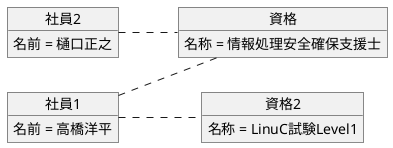 @startuml 演習3-6_OBJ_資格取得のオブジェクト図
left to right direction
object "社員1" as employee1 {
  名前 = 高橋洋平
}

object "社員2" as employee2 {
  名前 = 樋口正之
}

object "資格" as license{
    名称 = 情報処理安全確保支援士
}


object "資格2" as license2{
    名称 = LinuC試験Level1
}

employee1 .. license
employee1 .. license2
employee2 .. license




@enduml